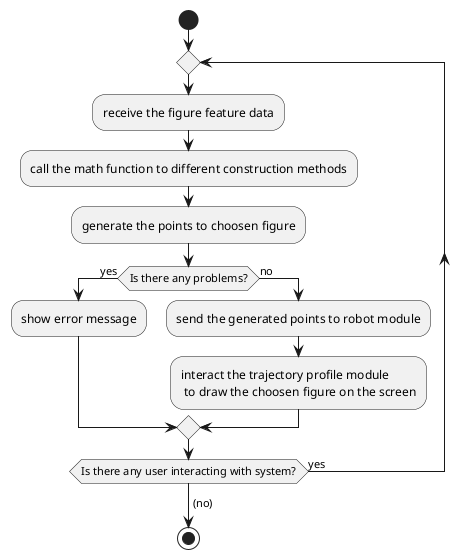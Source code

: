 @startuml
start
repeat
    :receive the figure feature data;
    :call the math function to different construction methods;
    :generate the points to choosen figure;
if (Is there any problems?) then (yes)
    :show error message;
else (no)
    :send the generated points to robot module;
    :interact the trajectory profile module\n to draw the choosen figure on the screen;
endif
repeat while(Is there any user interacting with system?) is (yes)
->(no);
stop
@enduml